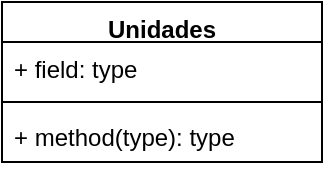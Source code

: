 <mxfile version="20.3.3" type="device"><diagram id="AN0wQOVR3j4E1Jw5Bz9_" name="Página-1"><mxGraphModel dx="1002" dy="547" grid="1" gridSize="10" guides="1" tooltips="1" connect="1" arrows="1" fold="1" page="1" pageScale="1" pageWidth="827" pageHeight="1169" math="0" shadow="0"><root><mxCell id="0"/><mxCell id="1" parent="0"/><mxCell id="sHtiorXj0wQs-mtnQvZt-2" value="Unidades" style="swimlane;fontStyle=1;align=center;verticalAlign=top;childLayout=stackLayout;horizontal=1;startSize=20;horizontalStack=0;resizeParent=1;resizeParentMax=0;resizeLast=0;collapsible=1;marginBottom=0;" vertex="1" parent="1"><mxGeometry x="290" y="240" width="160" height="80" as="geometry"/></mxCell><mxCell id="sHtiorXj0wQs-mtnQvZt-3" value="+ field: type" style="text;strokeColor=none;fillColor=none;align=left;verticalAlign=top;spacingLeft=4;spacingRight=4;overflow=hidden;rotatable=0;points=[[0,0.5],[1,0.5]];portConstraint=eastwest;" vertex="1" parent="sHtiorXj0wQs-mtnQvZt-2"><mxGeometry y="20" width="160" height="26" as="geometry"/></mxCell><mxCell id="sHtiorXj0wQs-mtnQvZt-4" value="" style="line;strokeWidth=1;fillColor=none;align=left;verticalAlign=middle;spacingTop=-1;spacingLeft=3;spacingRight=3;rotatable=0;labelPosition=right;points=[];portConstraint=eastwest;strokeColor=inherit;" vertex="1" parent="sHtiorXj0wQs-mtnQvZt-2"><mxGeometry y="46" width="160" height="8" as="geometry"/></mxCell><mxCell id="sHtiorXj0wQs-mtnQvZt-5" value="+ method(type): type" style="text;strokeColor=none;fillColor=none;align=left;verticalAlign=top;spacingLeft=4;spacingRight=4;overflow=hidden;rotatable=0;points=[[0,0.5],[1,0.5]];portConstraint=eastwest;" vertex="1" parent="sHtiorXj0wQs-mtnQvZt-2"><mxGeometry y="54" width="160" height="26" as="geometry"/></mxCell></root></mxGraphModel></diagram></mxfile>